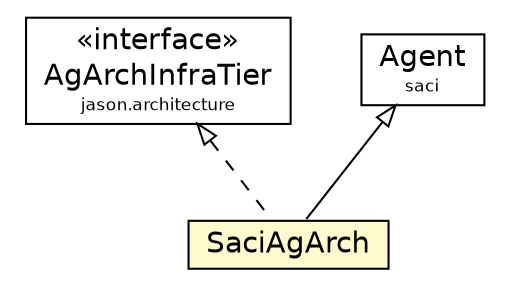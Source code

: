 #!/usr/local/bin/dot
#
# Class diagram 
# Generated by UMLGraph version 5.1 (http://www.umlgraph.org/)
#

digraph G {
	edge [fontname="Helvetica",fontsize=10,labelfontname="Helvetica",labelfontsize=10];
	node [fontname="Helvetica",fontsize=10,shape=plaintext];
	nodesep=0.25;
	ranksep=0.5;
	// jason.architecture.AgArchInfraTier
	c40495 [label=<<table title="jason.architecture.AgArchInfraTier" border="0" cellborder="1" cellspacing="0" cellpadding="2" port="p" href="../../architecture/AgArchInfraTier.html">
		<tr><td><table border="0" cellspacing="0" cellpadding="1">
<tr><td align="center" balign="center"> &#171;interface&#187; </td></tr>
<tr><td align="center" balign="center"> AgArchInfraTier </td></tr>
<tr><td align="center" balign="center"><font point-size="8.0"> jason.architecture </font></td></tr>
		</table></td></tr>
		</table>>, fontname="Helvetica", fontcolor="black", fontsize=14.0];
	// jason.infra.saci.SaciAgArch
	c40636 [label=<<table title="jason.infra.saci.SaciAgArch" border="0" cellborder="1" cellspacing="0" cellpadding="2" port="p" bgcolor="lemonChiffon" href="./SaciAgArch.html">
		<tr><td><table border="0" cellspacing="0" cellpadding="1">
<tr><td align="center" balign="center"> SaciAgArch </td></tr>
		</table></td></tr>
		</table>>, fontname="Helvetica", fontcolor="black", fontsize=14.0];
	//jason.infra.saci.SaciAgArch extends saci.Agent
	c40737:p -> c40636:p [dir=back,arrowtail=empty];
	//jason.infra.saci.SaciAgArch implements jason.architecture.AgArchInfraTier
	c40495:p -> c40636:p [dir=back,arrowtail=empty,style=dashed];
	// saci.Agent
	c40737 [label=<<table title="saci.Agent" border="0" cellborder="1" cellspacing="0" cellpadding="2" port="p" href="http://java.sun.com/j2se/1.4.2/docs/api/saci/Agent.html">
		<tr><td><table border="0" cellspacing="0" cellpadding="1">
<tr><td align="center" balign="center"> Agent </td></tr>
<tr><td align="center" balign="center"><font point-size="8.0"> saci </font></td></tr>
		</table></td></tr>
		</table>>, fontname="Helvetica", fontcolor="black", fontsize=14.0];
}

